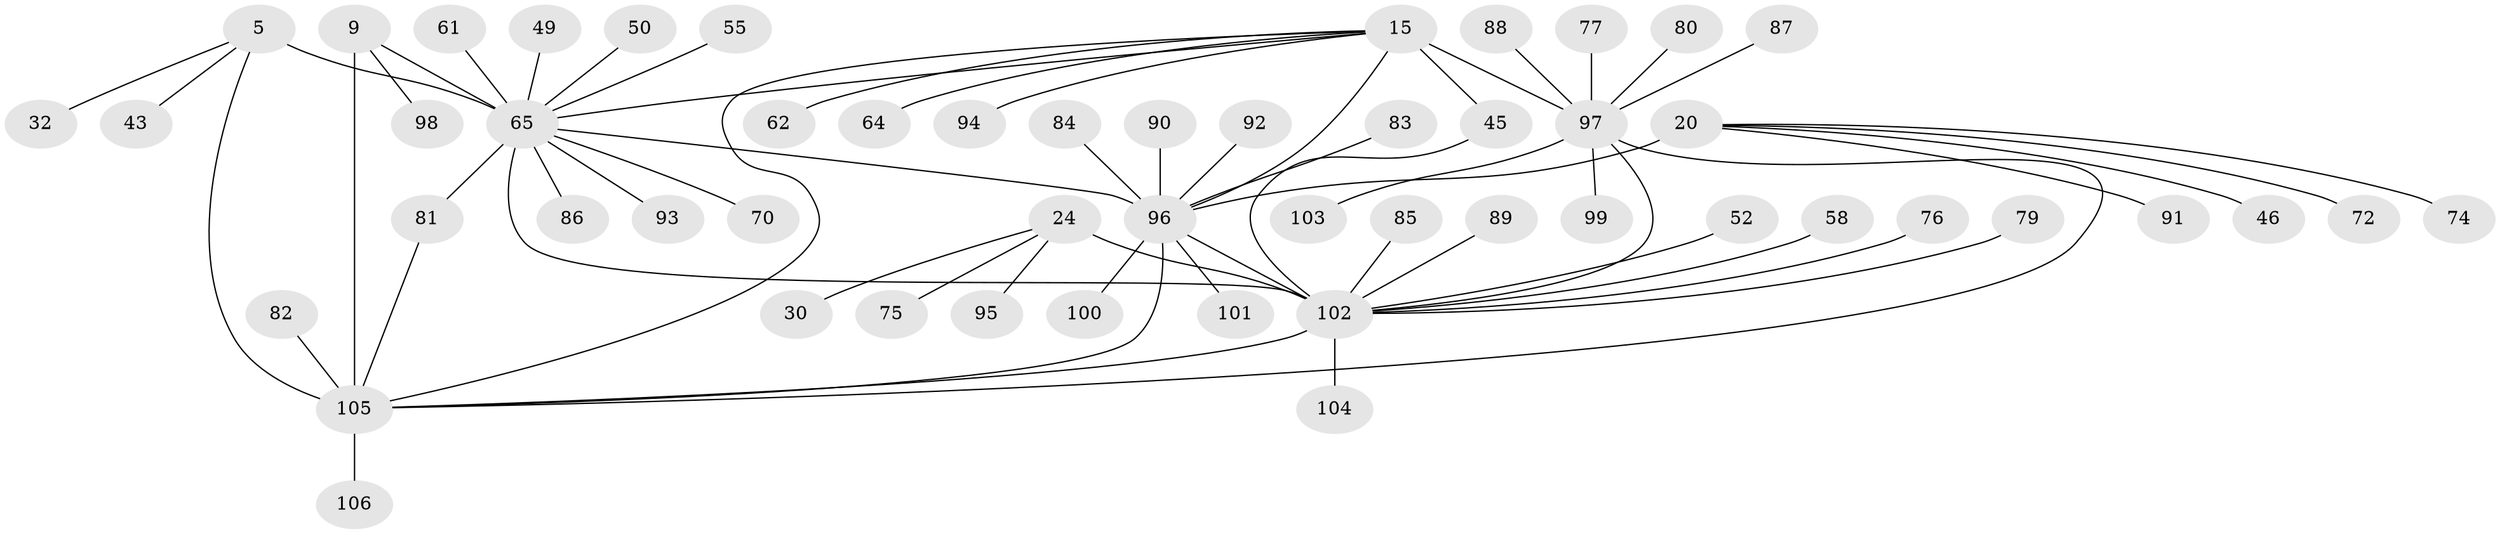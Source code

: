 // original degree distribution, {5: 0.05660377358490566, 11: 0.018867924528301886, 7: 0.05660377358490566, 10: 0.009433962264150943, 6: 0.018867924528301886, 12: 0.009433962264150943, 9: 0.03773584905660377, 8: 0.018867924528301886, 13: 0.009433962264150943, 4: 0.009433962264150943, 2: 0.14150943396226415, 1: 0.5943396226415094, 3: 0.018867924528301886}
// Generated by graph-tools (version 1.1) at 2025/54/03/09/25 04:54:33]
// undirected, 53 vertices, 62 edges
graph export_dot {
graph [start="1"]
  node [color=gray90,style=filled];
  5 [super="+1"];
  9 [super="+8"];
  15 [super="+13"];
  20 [super="+16"];
  24 [super="+22"];
  30;
  32;
  43;
  45;
  46;
  49;
  50;
  52;
  55;
  58;
  61;
  62;
  64;
  65 [super="+4+42+47"];
  70;
  72;
  74;
  75 [super="+44"];
  76 [super="+59"];
  77;
  79;
  80;
  81 [super="+53+37+41+60+71"];
  82;
  83 [super="+56+78"];
  84;
  85;
  86 [super="+66"];
  87;
  88 [super="+34"];
  89 [super="+29"];
  90;
  91 [super="+38"];
  92;
  93;
  94 [super="+48"];
  95;
  96 [super="+67+68"];
  97 [super="+26+14+69"];
  98;
  99;
  100;
  101;
  102 [super="+25+28+54"];
  103;
  104 [super="+39"];
  105 [super="+73"];
  106;
  5 -- 32;
  5 -- 43;
  5 -- 65 [weight=6];
  5 -- 105;
  9 -- 98;
  9 -- 105 [weight=6];
  9 -- 65;
  15 -- 62;
  15 -- 64;
  15 -- 45;
  15 -- 94;
  15 -- 97 [weight=6];
  15 -- 96;
  15 -- 65;
  15 -- 105;
  20 -- 72;
  20 -- 74;
  20 -- 46;
  20 -- 91;
  20 -- 96 [weight=6];
  24 -- 30;
  24 -- 95;
  24 -- 75;
  24 -- 102 [weight=6];
  45 -- 102;
  49 -- 65;
  50 -- 65;
  52 -- 102;
  55 -- 65;
  58 -- 102;
  61 -- 65;
  65 -- 96;
  65 -- 70;
  65 -- 102 [weight=2];
  65 -- 81 [weight=2];
  65 -- 93;
  65 -- 86;
  76 -- 102;
  77 -- 97;
  79 -- 102;
  80 -- 97;
  81 -- 105;
  82 -- 105;
  83 -- 96;
  84 -- 96;
  85 -- 102;
  87 -- 97;
  88 -- 97;
  89 -- 102;
  90 -- 96;
  92 -- 96;
  96 -- 100;
  96 -- 101;
  96 -- 102 [weight=2];
  96 -- 105;
  97 -- 99;
  97 -- 102;
  97 -- 103;
  97 -- 105;
  102 -- 104;
  102 -- 105;
  105 -- 106;
}
